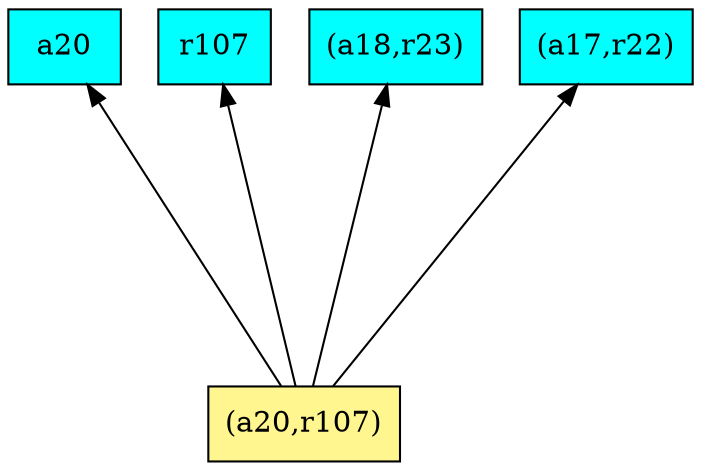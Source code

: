 digraph G {
rankdir=BT;ranksep="2.0";
"(a20,r107)" [shape=record,fillcolor=khaki1,style=filled,label="{(a20,r107)}"];
"a20" [shape=record,fillcolor=cyan,style=filled,label="{a20}"];
"r107" [shape=record,fillcolor=cyan,style=filled,label="{r107}"];
"(a18,r23)" [shape=record,fillcolor=cyan,style=filled,label="{(a18,r23)}"];
"(a17,r22)" [shape=record,fillcolor=cyan,style=filled,label="{(a17,r22)}"];
"(a20,r107)" -> "a20"
"(a20,r107)" -> "r107"
"(a20,r107)" -> "(a18,r23)"
"(a20,r107)" -> "(a17,r22)"
}